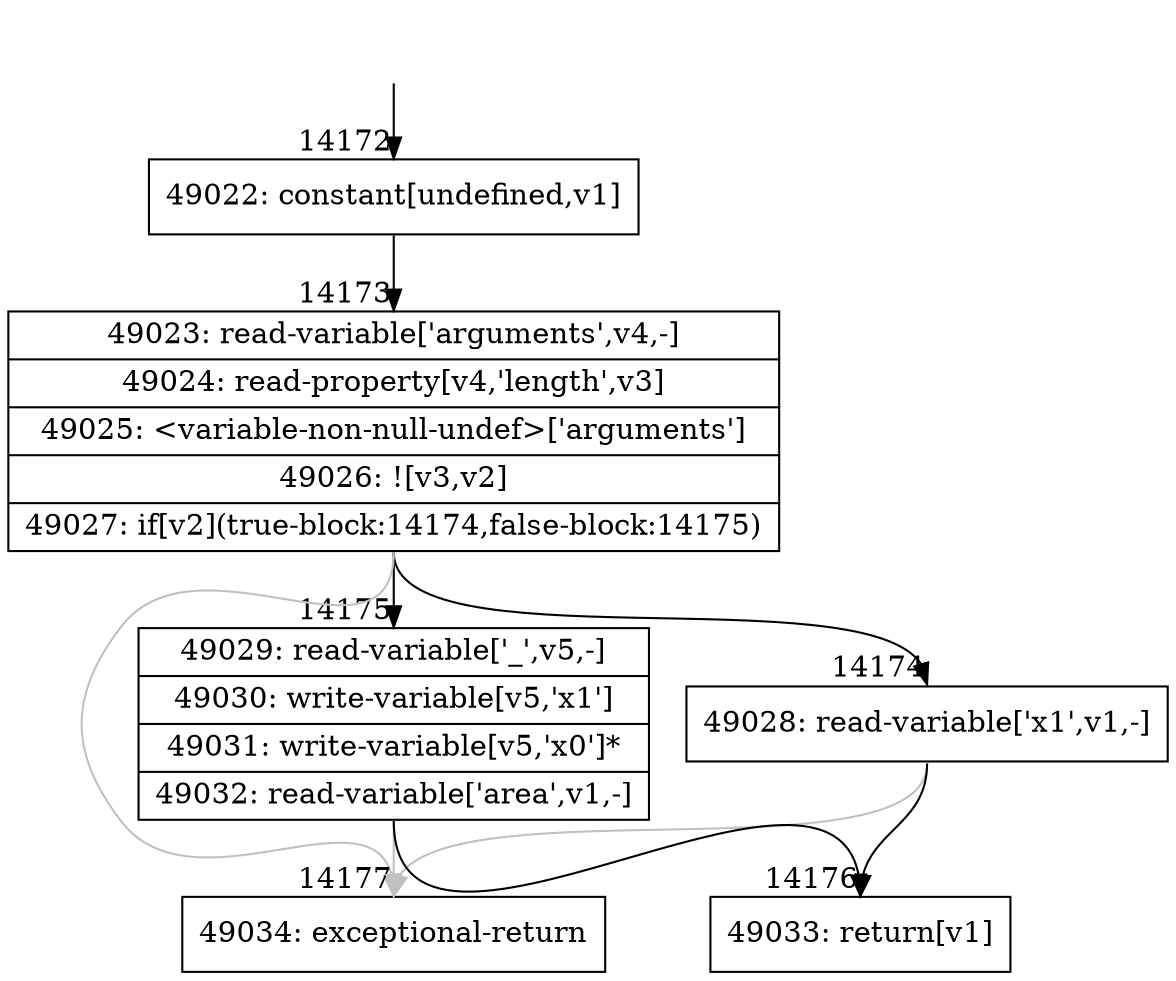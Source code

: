 digraph {
rankdir="TD"
BB_entry1305[shape=none,label=""];
BB_entry1305 -> BB14172 [tailport=s, headport=n, headlabel="    14172"]
BB14172 [shape=record label="{49022: constant[undefined,v1]}" ] 
BB14172 -> BB14173 [tailport=s, headport=n, headlabel="      14173"]
BB14173 [shape=record label="{49023: read-variable['arguments',v4,-]|49024: read-property[v4,'length',v3]|49025: \<variable-non-null-undef\>['arguments']|49026: ![v3,v2]|49027: if[v2](true-block:14174,false-block:14175)}" ] 
BB14173 -> BB14174 [tailport=s, headport=n, headlabel="      14174"]
BB14173 -> BB14175 [tailport=s, headport=n, headlabel="      14175"]
BB14173 -> BB14177 [tailport=s, headport=n, color=gray, headlabel="      14177"]
BB14174 [shape=record label="{49028: read-variable['x1',v1,-]}" ] 
BB14174 -> BB14176 [tailport=s, headport=n, headlabel="      14176"]
BB14174 -> BB14177 [tailport=s, headport=n, color=gray]
BB14175 [shape=record label="{49029: read-variable['_',v5,-]|49030: write-variable[v5,'x1']|49031: write-variable[v5,'x0']*|49032: read-variable['area',v1,-]}" ] 
BB14175 -> BB14176 [tailport=s, headport=n]
BB14175 -> BB14177 [tailport=s, headport=n, color=gray]
BB14176 [shape=record label="{49033: return[v1]}" ] 
BB14177 [shape=record label="{49034: exceptional-return}" ] 
//#$~ 8378
}
